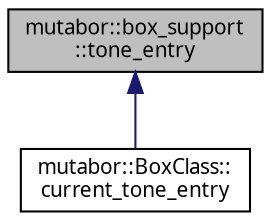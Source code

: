 digraph "mutabor::box_support::tone_entry"
{
  edge [fontname="Sans",fontsize="10",labelfontname="Sans",labelfontsize="10"];
  node [fontname="Sans",fontsize="10",shape=record];
  Node0 [label="mutabor::box_support\l::tone_entry",height=0.2,width=0.4,color="black", fillcolor="grey75", style="filled", fontcolor="black"];
  Node0 -> Node1 [dir="back",color="midnightblue",fontsize="10",style="solid",fontname="Sans"];
  Node1 [label="mutabor::BoxClass::\lcurrent_tone_entry",height=0.2,width=0.4,color="black", fillcolor="white", style="filled",URL="$d3/d00/structmutabor_1_1BoxClass_1_1current__tone__entry.html"];
}
